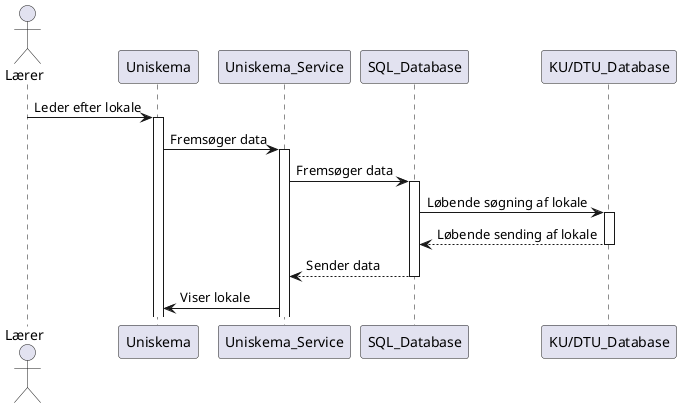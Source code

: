 @startuml

Actor Lærer
Lærer -> Uniskema: Leder efter lokale
Activate Uniskema
Uniskema -> Uniskema_Service: Fremsøger data
Activate Uniskema_Service
Uniskema_Service -> SQL_Database: Fremsøger data
Activate SQL_Database
SQL_Database -> "KU/DTU_Database": Løbende søgning af lokale
Activate "KU/DTU_Database"
Return Løbende sending af lokale
Return Sender data
Uniskema <- Uniskema_Service: Viser lokale
@enduml